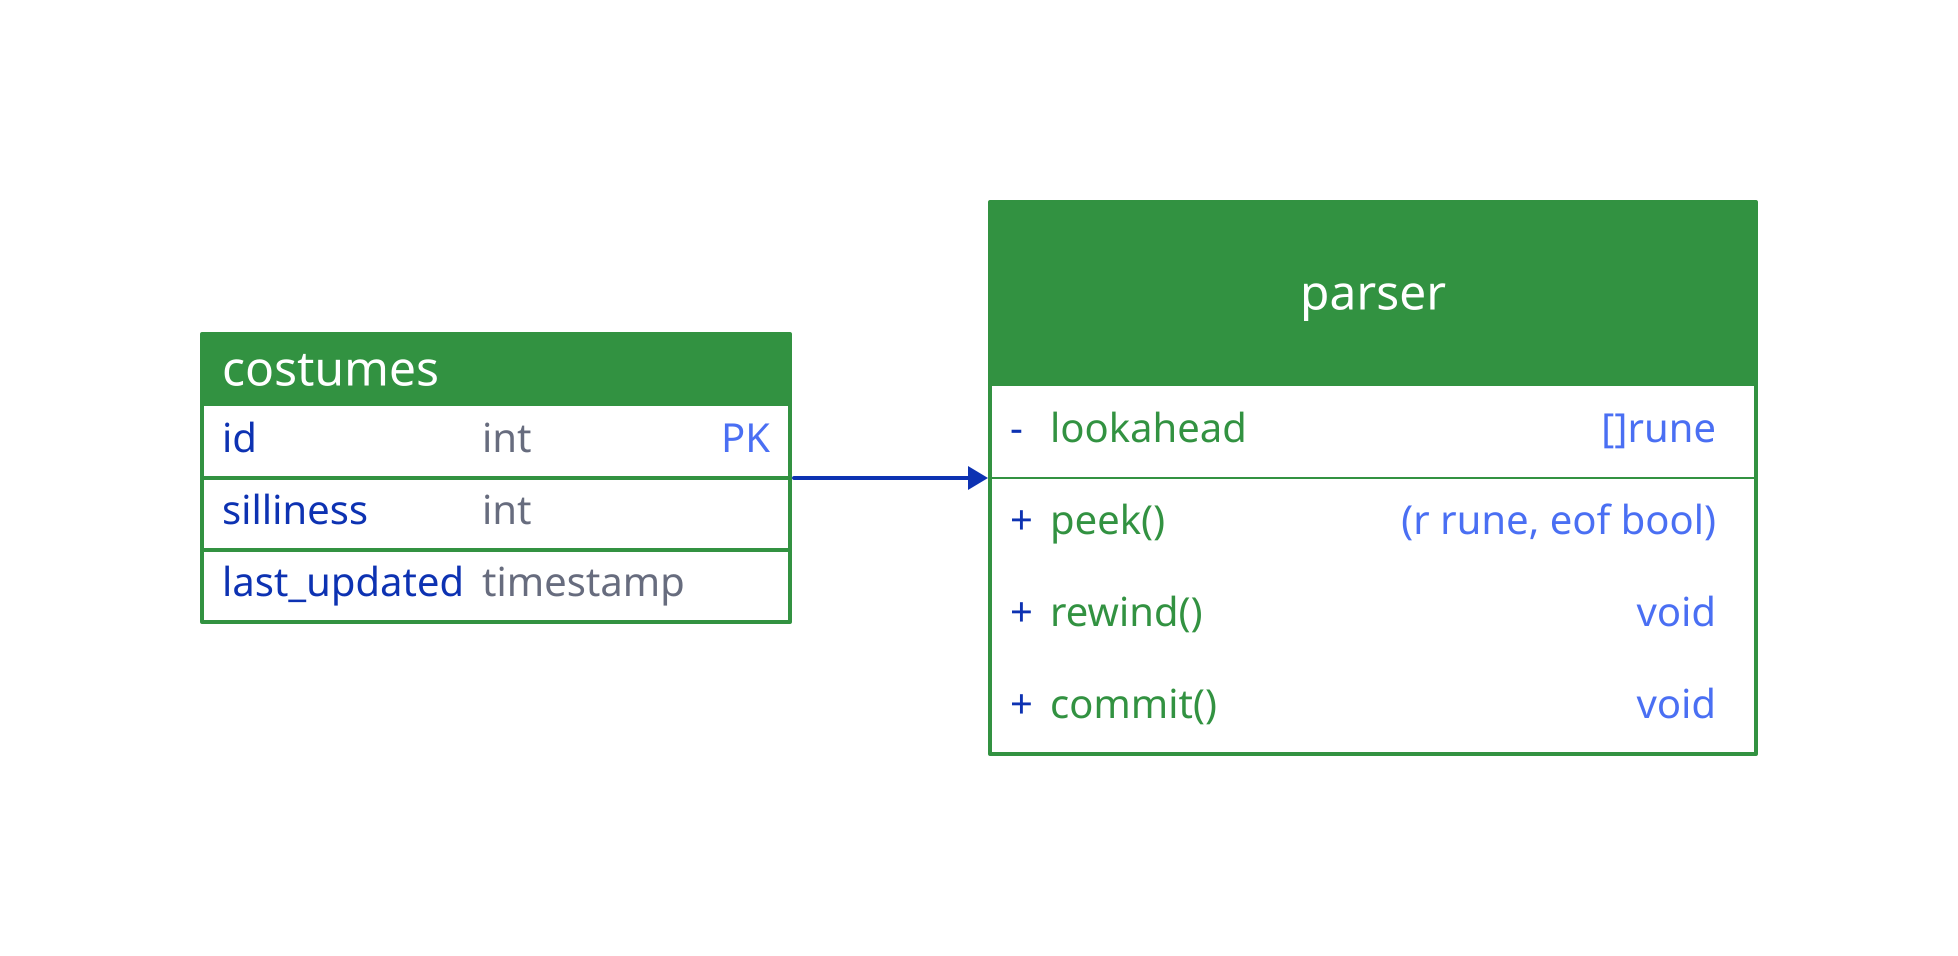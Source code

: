 direction: right
costumes: {
  shape: sql_table
  id: int {constraint: primary_key}
  silliness: int
  last_updated: timestamp
  style.fill: "#329241"
}

parser: {
  shape: class
  -lookahead: "[]rune"
  +peek(): (r rune, eof bool)
  rewind()
  commit()
  style.fill: "#329241"
}

costumes -> parser
